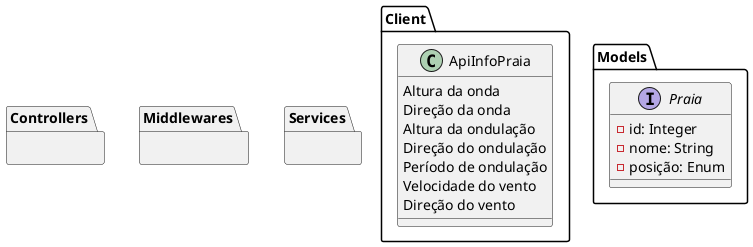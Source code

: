 @startuml class

package Client {
  class ApiInfoPraia {
    Altura da onda
    Direção da onda
    Altura da ondulação
    Direção do ondulação
    Período de ondulação
    Velocidade do vento
    Direção do vento 
  }
}
package Models {

  

  interface Praia {
    -id: Integer
    -nome: String
    -posição: Enum
  }
}
package Controllers {}
package Middlewares {}
package Services {}

@enduml